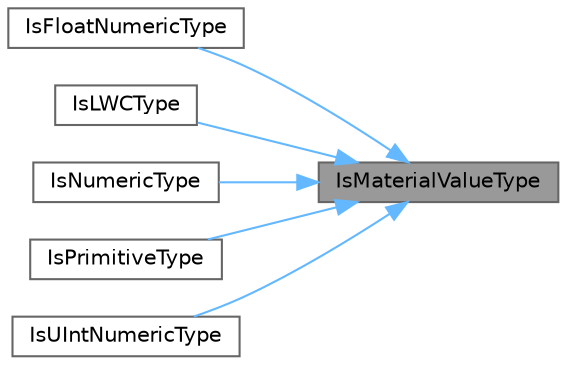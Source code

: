 digraph "IsMaterialValueType"
{
 // INTERACTIVE_SVG=YES
 // LATEX_PDF_SIZE
  bgcolor="transparent";
  edge [fontname=Helvetica,fontsize=10,labelfontname=Helvetica,labelfontsize=10];
  node [fontname=Helvetica,fontsize=10,shape=box,height=0.2,width=0.4];
  rankdir="RL";
  Node1 [id="Node000001",label="IsMaterialValueType",height=0.2,width=0.4,color="gray40", fillcolor="grey60", style="filled", fontcolor="black",tooltip=" "];
  Node1 -> Node2 [id="edge1_Node000001_Node000002",dir="back",color="steelblue1",style="solid",tooltip=" "];
  Node2 [id="Node000002",label="IsFloatNumericType",height=0.2,width=0.4,color="grey40", fillcolor="white", style="filled",URL="$d7/d0b/MaterialShared_8h.html#a7f7443bf593ad46c8dc502a22991dbfb",tooltip=" "];
  Node1 -> Node3 [id="edge2_Node000001_Node000003",dir="back",color="steelblue1",style="solid",tooltip=" "];
  Node3 [id="Node000003",label="IsLWCType",height=0.2,width=0.4,color="grey40", fillcolor="white", style="filled",URL="$d7/d0b/MaterialShared_8h.html#a6a8a466cfac43ea127f26eb6faa1f31d",tooltip=" "];
  Node1 -> Node4 [id="edge3_Node000001_Node000004",dir="back",color="steelblue1",style="solid",tooltip=" "];
  Node4 [id="Node000004",label="IsNumericType",height=0.2,width=0.4,color="grey40", fillcolor="white", style="filled",URL="$d7/d0b/MaterialShared_8h.html#a71f0fcc4cc3e9b9f69be5a6f9cc5d0ee",tooltip=" "];
  Node1 -> Node5 [id="edge4_Node000001_Node000005",dir="back",color="steelblue1",style="solid",tooltip=" "];
  Node5 [id="Node000005",label="IsPrimitiveType",height=0.2,width=0.4,color="grey40", fillcolor="white", style="filled",URL="$d7/d0b/MaterialShared_8h.html#a6b195618757db76392364347158730fe",tooltip=" "];
  Node1 -> Node6 [id="edge5_Node000001_Node000006",dir="back",color="steelblue1",style="solid",tooltip=" "];
  Node6 [id="Node000006",label="IsUIntNumericType",height=0.2,width=0.4,color="grey40", fillcolor="white", style="filled",URL="$d7/d0b/MaterialShared_8h.html#a58ee1acb2002d3a5916c1779bdb1ab25",tooltip=" "];
}
